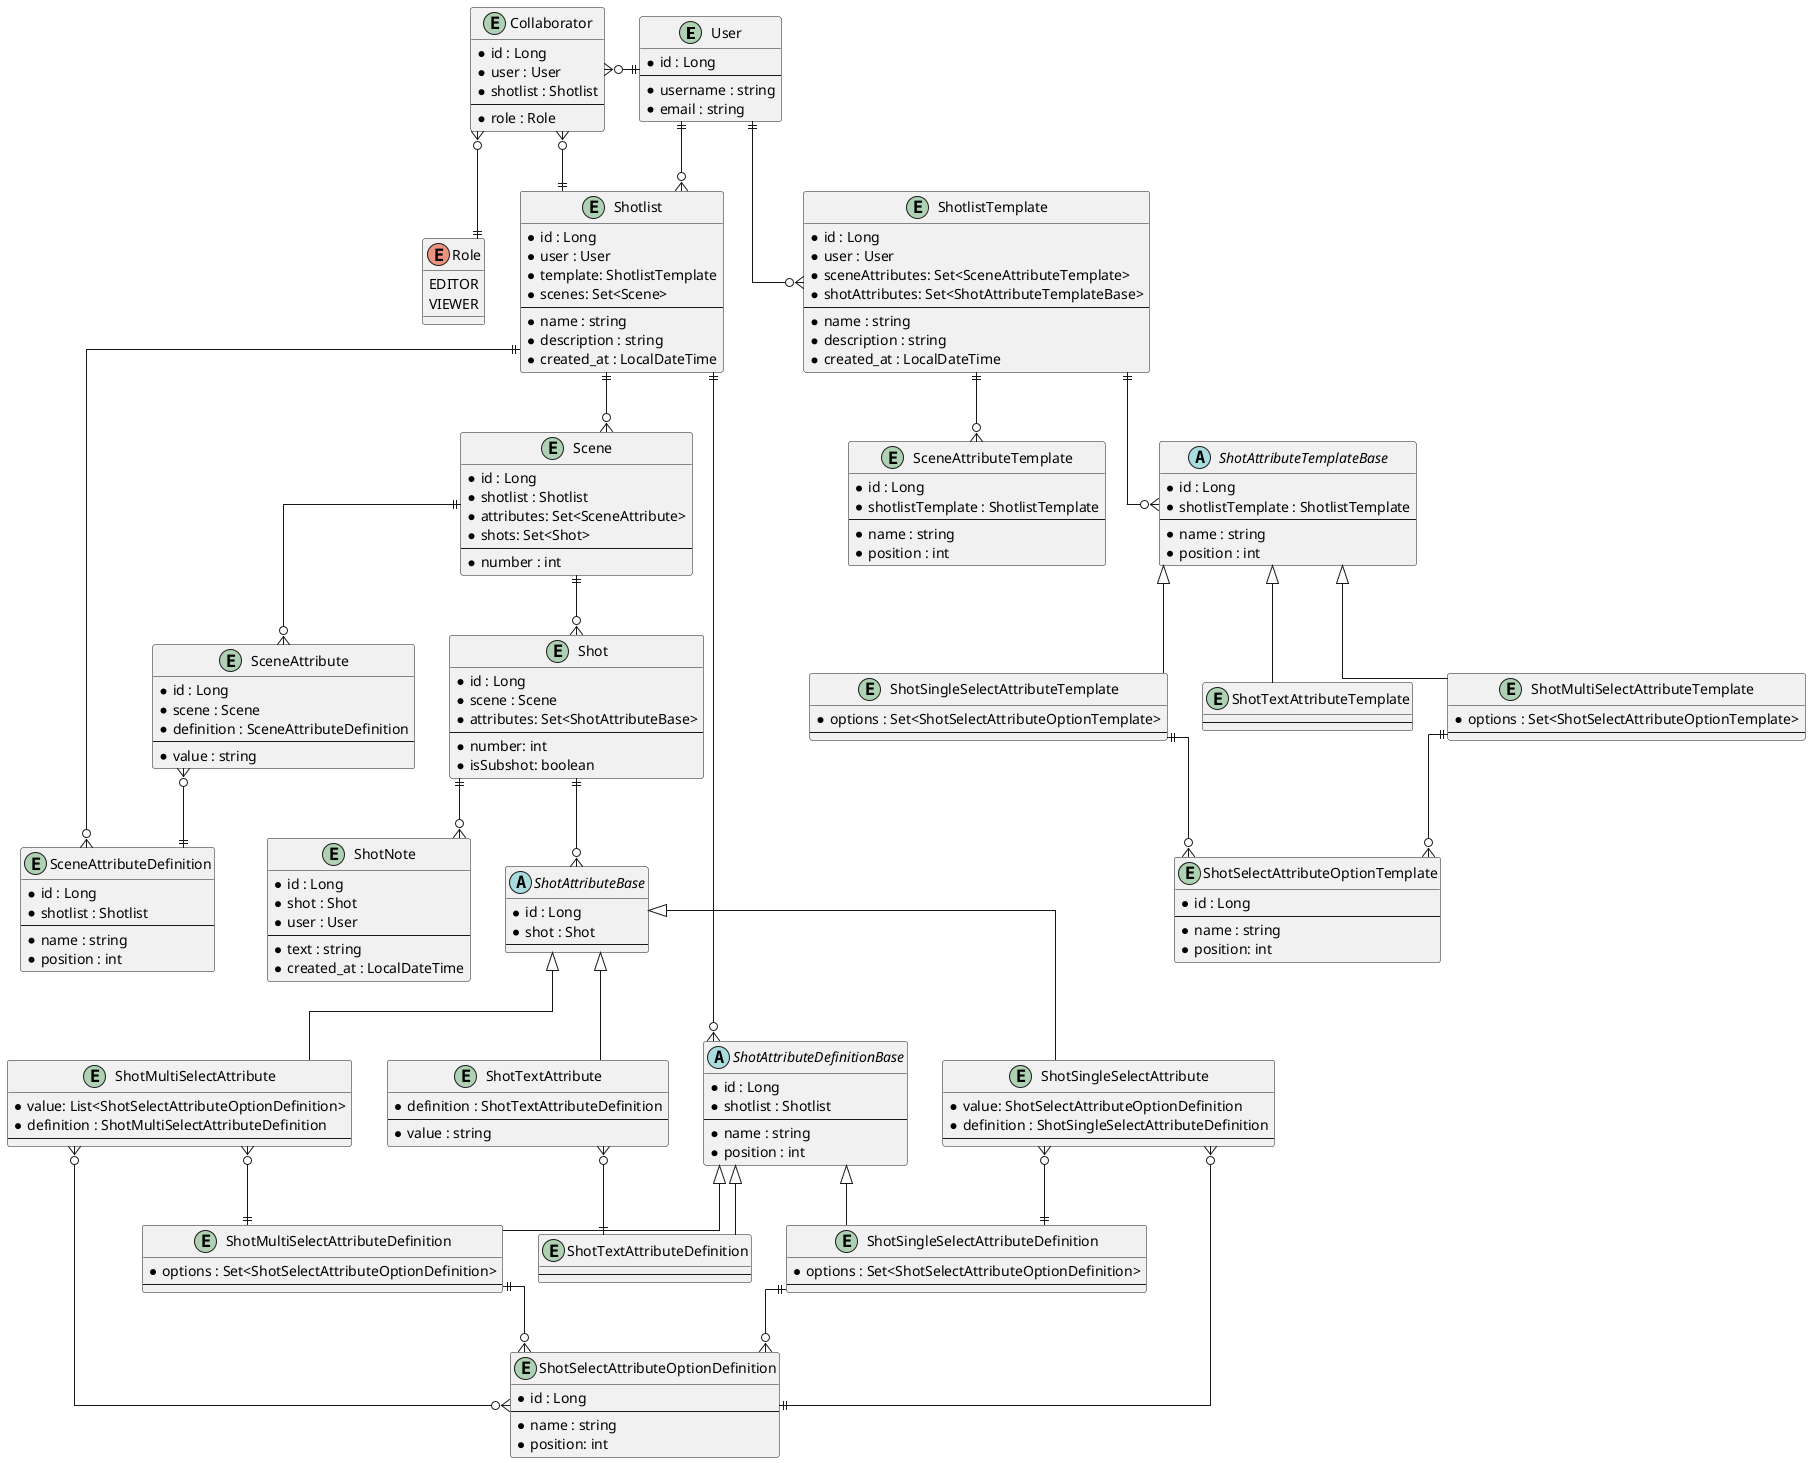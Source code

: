 @startuml
skinparam linetype ortho

entity User {
  * id : Long
  --
  * username : string
  * email : string
}

entity Shotlist {
  * id : Long
  * user : User
  * template: ShotlistTemplate
  * scenes: Set<Scene>
  --
  * name : string
  * description : string
  * created_at : LocalDateTime
}

User ||--o{ Shotlist

/'
    TEMPLATE
'/

entity ShotlistTemplate {
    * id : Long
    * user : User
    * sceneAttributes: Set<SceneAttributeTemplate>
    * shotAttributes: Set<ShotAttributeTemplateBase>
    --
    * name : string
    * description : string
    * created_at : LocalDateTime
}

User ||--o{ ShotlistTemplate

abstract ShotAttributeTemplateBase {
    * id : Long
    * shotlistTemplate : ShotlistTemplate
    --
    * name : string
    * position : int
}

ShotlistTemplate ||--o{ ShotAttributeTemplateBase

entity ShotSingleSelectAttributeTemplate {
    * options : Set<ShotSelectAttributeOptionTemplate>
    --
}

entity ShotMultiSelectAttributeTemplate {
    * options : Set<ShotSelectAttributeOptionTemplate>
    --
}

entity ShotSelectAttributeOptionTemplate {
    * id : Long
    --
    * name : string
    * position: int
}

ShotSingleSelectAttributeTemplate ||--o{ ShotSelectAttributeOptionTemplate
ShotMultiSelectAttributeTemplate ||--o{ ShotSelectAttributeOptionTemplate

entity ShotTextAttributeTemplate {
    --
}

ShotAttributeTemplateBase <|-down- ShotSingleSelectAttributeTemplate
ShotAttributeTemplateBase <|-down- ShotMultiSelectAttributeTemplate
ShotAttributeTemplateBase <|-down- ShotTextAttributeTemplate

entity SceneAttributeTemplate {
    * id : Long
    * shotlistTemplate : ShotlistTemplate
    --
    * name : string
    * position : int
}

ShotlistTemplate ||--o{ SceneAttributeTemplate

/'
    DEFINITIONS
'/

abstract ShotAttributeDefinitionBase {
    * id : Long
    * shotlist : Shotlist
    --
    * name : string
    * position : int
}

Shotlist ||--o{ ShotAttributeDefinitionBase

entity ShotSingleSelectAttributeDefinition {
    * options : Set<ShotSelectAttributeOptionDefinition>
    --
}

entity ShotMultiSelectAttributeDefinition {
    * options : Set<ShotSelectAttributeOptionDefinition>
    --
}

entity ShotSelectAttributeOptionDefinition {
    * id : Long
    --
    * name : string
    * position: int
}

ShotSingleSelectAttributeDefinition ||--o{ ShotSelectAttributeOptionDefinition
ShotMultiSelectAttributeDefinition ||--o{ ShotSelectAttributeOptionDefinition

entity ShotTextAttributeDefinition {
    --
}


ShotAttributeDefinitionBase <|-down- ShotSingleSelectAttributeDefinition
ShotAttributeDefinitionBase <|-down- ShotMultiSelectAttributeDefinition
ShotAttributeDefinitionBase <|-down- ShotTextAttributeDefinition

entity SceneAttributeDefinition {
    * id : Long
    * shotlist : Shotlist
    --
    * name : string
    * position : int
}

Shotlist ||--o{ SceneAttributeDefinition

/'
    SCENES ANS SHOTS
'/

abstract ShotAttributeBase {
    * id : Long
    * shot : Shot
    --
}

entity ShotSingleSelectAttribute {
    * value: ShotSelectAttributeOptionDefinition
    * definition : ShotSingleSelectAttributeDefinition
    --
}

ShotSingleSelectAttribute }o--|| ShotSelectAttributeOptionDefinition
ShotSingleSelectAttribute }o--|| ShotSingleSelectAttributeDefinition

entity ShotMultiSelectAttribute {
    * value: List<ShotSelectAttributeOptionDefinition>
    * definition : ShotMultiSelectAttributeDefinition
    --
}

ShotMultiSelectAttribute }o--o{ ShotSelectAttributeOptionDefinition
ShotMultiSelectAttribute }o--|| ShotMultiSelectAttributeDefinition

entity ShotTextAttribute {
    * definition : ShotTextAttributeDefinition
    --
    * value : string
}

ShotTextAttribute }o--|| ShotTextAttributeDefinition

ShotAttributeBase <|-down- ShotSingleSelectAttribute
ShotAttributeBase <|-down- ShotMultiSelectAttribute
ShotAttributeBase <|-down- ShotTextAttribute

entity Scene {
    * id : Long
    * shotlist : Shotlist
    * attributes: Set<SceneAttribute>
    * shots: Set<Shot>
    --
    * number : int
}

entity SceneAttribute {
    * id : Long
    * scene : Scene
    * definition : SceneAttributeDefinition
    --
    * value : string
}

Scene ||--o{ SceneAttribute
SceneAttribute }o--|| SceneAttributeDefinition

entity Shot {
    * id : Long
    * scene : Scene
    * attributes: Set<ShotAttributeBase>
    --
    * number: int
    * isSubshot: boolean
}

Scene ||--o{ Shot

Shot ||--o{ ShotAttributeBase
Shotlist ||--o{ Scene

/'
    NOTES
'/

entity ShotNote {
    * id : Long
    * shot : Shot
    * user : User
    --
    * text : string
    * created_at : LocalDateTime
}

Shot ||--o{ ShotNote

/'
    SHARED USERS
'/

entity Collaborator {
    * id : Long
    * user : User
    * shotlist : Shotlist
    --
    * role : Role
}

enum Role {
  EDITOR
  VIEWER
}

Collaborator }o--|| Role
Collaborator }o--|| Shotlist
Collaborator }o-right-|| User

@enduml